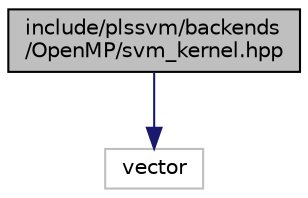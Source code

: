 digraph "include/plssvm/backends/OpenMP/svm_kernel.hpp"
{
 // LATEX_PDF_SIZE
  edge [fontname="Helvetica",fontsize="10",labelfontname="Helvetica",labelfontsize="10"];
  node [fontname="Helvetica",fontsize="10",shape=record];
  Node1 [label="include/plssvm/backends\l/OpenMP/svm_kernel.hpp",height=0.2,width=0.4,color="black", fillcolor="grey75", style="filled", fontcolor="black",tooltip="Defines the kernel functions for the C-SVM using the OpenMP backend."];
  Node1 -> Node2 [color="midnightblue",fontsize="10",style="solid",fontname="Helvetica"];
  Node2 [label="vector",height=0.2,width=0.4,color="grey75", fillcolor="white", style="filled",tooltip=" "];
}
